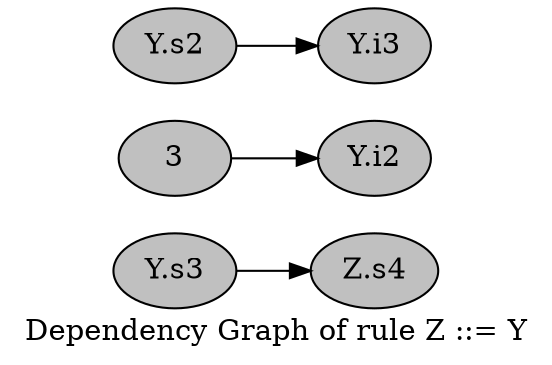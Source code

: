 digraph G {
graph [
label="Dependency Graph of rule Z ::= Y", rankdir="LR", ratio="compress"];
node [
color="black", fillcolor="gray", shape="ellipse", style="filled"];
0[label="Z.s4"];
1[label="Y.s3"];
2[label="Y.i2"];
3[label="3"];
4[label="Y.i3"];
5[label="Y.s2"];
1->0 ;
3->2 ;
5->4 ;
}
